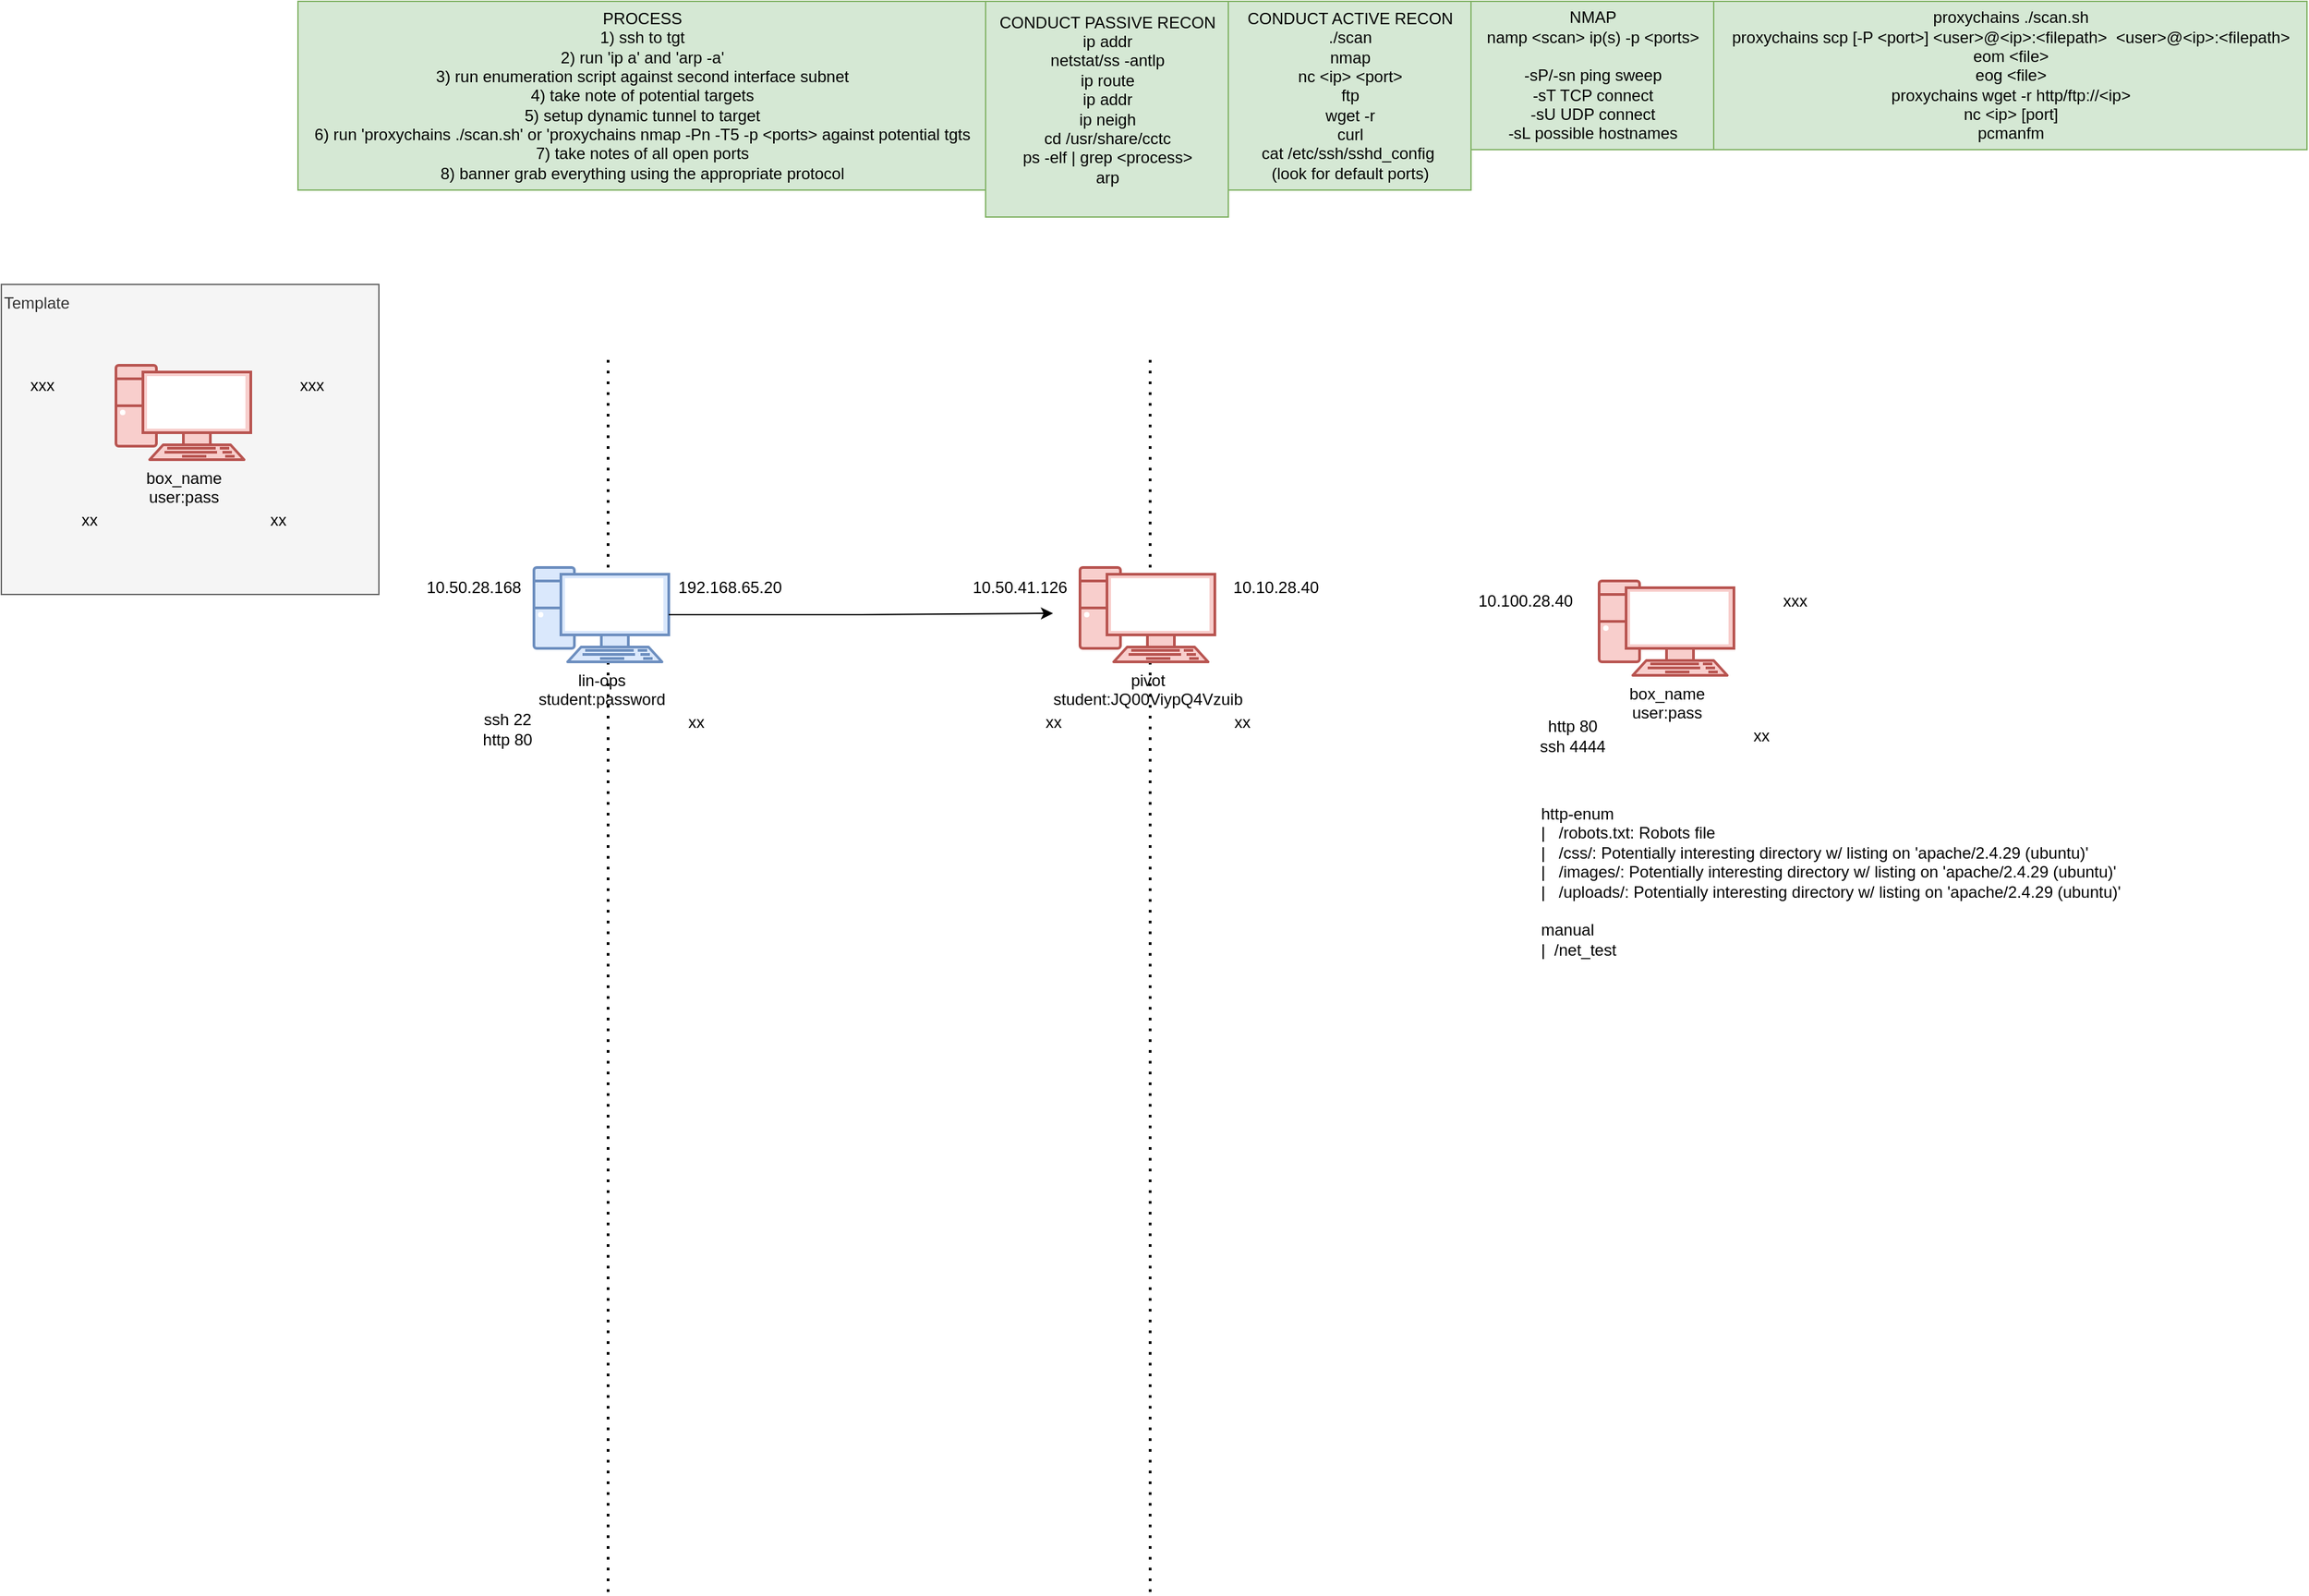 <mxfile version="24.6.4" type="github">
  <diagram name="Page-1" id="VbVQSW-pzx5cs7luFLMK">
    <mxGraphModel dx="2284" dy="1920" grid="1" gridSize="10" guides="1" tooltips="1" connect="1" arrows="1" fold="1" page="1" pageScale="1" pageWidth="850" pageHeight="1100" math="0" shadow="0">
      <root>
        <mxCell id="0" />
        <mxCell id="1" parent="0" />
        <mxCell id="yNn9Nx40JVCtOGWUXmXI-1" value="" style="endArrow=none;dashed=1;html=1;dashPattern=1 3;strokeWidth=2;rounded=0;" edge="1" parent="1">
          <mxGeometry width="50" height="50" relative="1" as="geometry">
            <mxPoint x="492" y="970" as="sourcePoint" />
            <mxPoint x="492" y="50" as="targetPoint" />
          </mxGeometry>
        </mxCell>
        <mxCell id="yNn9Nx40JVCtOGWUXmXI-2" value="" style="endArrow=none;dashed=1;html=1;dashPattern=1 3;strokeWidth=2;rounded=0;" edge="1" parent="1">
          <mxGeometry width="50" height="50" relative="1" as="geometry">
            <mxPoint x="90" y="970" as="sourcePoint" />
            <mxPoint x="90" y="50" as="targetPoint" />
          </mxGeometry>
        </mxCell>
        <mxCell id="yNn9Nx40JVCtOGWUXmXI-3" value="Template" style="whiteSpace=wrap;html=1;verticalAlign=top;align=left;fillColor=#f5f5f5;fontColor=#333333;strokeColor=#666666;" vertex="1" parent="1">
          <mxGeometry x="-360" width="280" height="230" as="geometry" />
        </mxCell>
        <mxCell id="yNn9Nx40JVCtOGWUXmXI-4" value="" style="group" vertex="1" connectable="0" parent="1">
          <mxGeometry y="190" width="230" height="155" as="geometry" />
        </mxCell>
        <mxCell id="yNn9Nx40JVCtOGWUXmXI-5" value="" style="group" vertex="1" connectable="0" parent="yNn9Nx40JVCtOGWUXmXI-4">
          <mxGeometry y="20" width="230" height="135" as="geometry" />
        </mxCell>
        <mxCell id="yNn9Nx40JVCtOGWUXmXI-6" value="lin-ops&lt;div&gt;student:password&lt;/div&gt;" style="verticalAlign=top;verticalLabelPosition=bottom;labelPosition=center;align=center;html=1;outlineConnect=0;fillColor=#dae8fc;strokeColor=#6c8ebf;gradientDirection=north;strokeWidth=2;shape=mxgraph.networks.pc;" vertex="1" parent="yNn9Nx40JVCtOGWUXmXI-5">
          <mxGeometry x="35" width="100" height="70" as="geometry" />
        </mxCell>
        <mxCell id="yNn9Nx40JVCtOGWUXmXI-7" value="ssh 22&lt;div&gt;http 80&lt;/div&gt;" style="text;html=1;align=center;verticalAlign=middle;resizable=0;points=[];autosize=1;strokeColor=none;fillColor=none;" vertex="1" parent="yNn9Nx40JVCtOGWUXmXI-5">
          <mxGeometry x="-15" y="100" width="60" height="40" as="geometry" />
        </mxCell>
        <mxCell id="yNn9Nx40JVCtOGWUXmXI-8" value="192.168.65.20" style="text;html=1;align=center;verticalAlign=middle;resizable=0;points=[];autosize=1;strokeColor=none;fillColor=none;" vertex="1" parent="yNn9Nx40JVCtOGWUXmXI-5">
          <mxGeometry x="130" width="100" height="30" as="geometry" />
        </mxCell>
        <mxCell id="yNn9Nx40JVCtOGWUXmXI-9" value="10.50.28.168" style="text;html=1;align=center;verticalAlign=middle;resizable=0;points=[];autosize=1;strokeColor=none;fillColor=none;" vertex="1" parent="yNn9Nx40JVCtOGWUXmXI-5">
          <mxGeometry x="-55" width="90" height="30" as="geometry" />
        </mxCell>
        <mxCell id="yNn9Nx40JVCtOGWUXmXI-10" value="xx" style="text;html=1;align=center;verticalAlign=middle;resizable=0;points=[];autosize=1;strokeColor=none;fillColor=none;" vertex="1" parent="yNn9Nx40JVCtOGWUXmXI-5">
          <mxGeometry x="135" y="100" width="40" height="30" as="geometry" />
        </mxCell>
        <mxCell id="yNn9Nx40JVCtOGWUXmXI-11" value="" style="group" vertex="1" connectable="0" parent="1">
          <mxGeometry x="405" y="190" width="225" height="150" as="geometry" />
        </mxCell>
        <mxCell id="yNn9Nx40JVCtOGWUXmXI-12" value="" style="group" vertex="1" connectable="0" parent="yNn9Nx40JVCtOGWUXmXI-11">
          <mxGeometry y="20" width="225" height="130" as="geometry" />
        </mxCell>
        <mxCell id="yNn9Nx40JVCtOGWUXmXI-13" value="&lt;div&gt;&lt;span style=&quot;color: rgba(0, 0, 0, 0); font-family: monospace; font-size: 0px; text-align: start; background-color: initial;&quot;&gt;%3CmxGraphModel%3E%3Croot%3E%3CmxCell%20id%3D%220%22%2F%3E%3CmxCell%20id%3D%221%22%20parent%3D%220%22%2F%3E%3CmxCell%20id%3D%222%22%20value%3D%22CONDUCT%20PASSIVE%20RECON%26lt%3Bdiv%26gt%3Bip%20addr%26lt%3B%2Fdiv%26gt%3B%26lt%3Bdiv%26gt%3Bnetstat%2Fss%20-antlp%26lt%3B%2Fdiv%26gt%3B%26lt%3Bdiv%26gt%3Bip%20route%26lt%3B%2Fdiv%26gt%3B%26lt%3Bdiv%26gt%3Bip%20addr%26lt%3B%2Fdiv%26gt%3B%26lt%3Bdiv%26gt%3Bip%20neigh%26lt%3B%2Fdiv%26gt%3B%26lt%3Bdiv%26gt%3Bcd%20%2Fusr%2Fshare%2Fcctc%26lt%3B%2Fdiv%26gt%3B%26lt%3Bdiv%26gt%3Bps%20-elf%20%7C%20grep%20%26amp%3Blt%3Bprocess%26amp%3Bgt%3B%26lt%3B%2Fdiv%26gt%3B%26lt%3Bdiv%26gt%3Barp%26lt%3B%2Fdiv%26gt%3B%26lt%3Bdiv%26gt%3B%26lt%3Bbr%26gt%3B%26lt%3B%2Fdiv%26gt%3B%22%20style%3D%22text%3Bhtml%3D1%3Balign%3Dcenter%3BverticalAlign%3Dmiddle%3Bresizable%3D0%3Bpoints%3D%5B%5D%3Bautosize%3D1%3BstrokeColor%3D%2382b366%3BfillColor%3D%23d5e8d4%3B%22%20vertex%3D%221%22%20parent%3D%221%22%3E%3CmxGeometry%20x%3D%22530%22%20y%3D%22-60%22%20width%3D%22180%22%20height%3D%22160%22%20as%3D%22geometry%22%2F%3E%3C%2FmxCell%3E%3CmxCell%20id%3D%223%22%20value%3D%22%26lt%3Bdiv%26gt%3BCONDUCT%20ACTIVE%20RECON%26lt%3B%2Fdiv%26gt%3B%26lt%3Bdiv%26gt%3B.%2Fscan%26lt%3B%2Fdiv%26gt%3B%26lt%3Bdiv%26gt%3Bnmap%26lt%3B%2Fdiv%26gt%3B%26lt%3Bdiv%26gt%3Bnc%20%26amp%3Blt%3Bip%26amp%3Bgt%3B%20%26amp%3Blt%3Bport%26amp%3Bgt%3B%26lt%3B%2Fdiv%26gt%3B%26lt%3Bdiv%26gt%3Bftp%26lt%3B%2Fdiv%26gt%3B%26lt%3Bdiv%26gt%3Bwget%20-r%26lt%3B%2Fdiv%26gt%3B%26lt%3Bdiv%26gt%3Bcurl%26lt%3B%2Fdiv%26gt%3B%26lt%3Bdiv%26gt%3Bcat%20%2Fetc%2Fssh%2Fsshd_config%26amp%3Bnbsp%3B%26lt%3B%2Fdiv%26gt%3B%26lt%3Bdiv%26gt%3B(look%20for%20default%20ports)%26lt%3B%2Fdiv%26gt%3B%22%20style%3D%22text%3Bhtml%3D1%3Balign%3Dcenter%3BverticalAlign%3Dmiddle%3Bresizable%3D0%3Bpoints%3D%5B%5D%3Bautosize%3D1%3BstrokeColor%3D%2382b366%3BfillColor%3D%23d5e8d4%3B%22%20vertex%3D%221%22%20parent%3D%221%22%3E%3CmxGeometry%20x%3D%22710%22%20y%3D%22-60%22%20width%3D%22180%22%20height%3D%22140%22%20as%3D%22geometry%22%2F%3E%3C%2FmxCell%3E%3CmxCell%20id%3D%224%22%20value%3D%22proxychains%20.%2Fscan.sh%26lt%3Bdiv%26gt%3Bproxychains%20scp%20%5B-P%20%26amp%3Blt%3Bport%26amp%3Bgt%3B%5D%20%26amp%3Blt%3Buser%26amp%3Bgt%3B%40%26amp%3Blt%3Bip%26amp%3Bgt%3B%3A%26amp%3Blt%3Bfilepath%26amp%3Bgt%3B%26amp%3Bnbsp%3B%20%26amp%3Blt%3Buser%26amp%3Bgt%3B%40%26amp%3Blt%3Bip%26amp%3Bgt%3B%3A%26amp%3Blt%3Bfilepath%26amp%3Bgt%3B%26lt%3B%2Fdiv%26gt%3B%26lt%3Bdiv%26gt%3Beom%20%26amp%3Blt%3Bfile%26amp%3Bgt%3B%26lt%3B%2Fdiv%26gt%3B%26lt%3Bdiv%26gt%3Beog%20%26amp%3Blt%3Bfile%26amp%3Bgt%3B%26lt%3B%2Fdiv%26gt%3B%26lt%3Bdiv%26gt%3Bproxychains%20wget%20-r%20http%2Fftp%3A%2F%2F%26amp%3Blt%3Bip%26amp%3Bgt%3B%26lt%3B%2Fdiv%26gt%3B%26lt%3Bdiv%26gt%3Bnc%20%26amp%3Blt%3Bip%26amp%3Bgt%3B%20%5Bport%5D%26lt%3B%2Fdiv%26gt%3B%26lt%3Bdiv%26gt%3Bpcmanfm%26lt%3B%2Fdiv%26gt%3B%22%20style%3D%22text%3Bhtml%3D1%3Balign%3Dcenter%3BverticalAlign%3Dmiddle%3Bresizable%3D0%3Bpoints%3D%5B%5D%3Bautosize%3D1%3BstrokeColor%3D%2382b366%3BfillColor%3D%23d5e8d4%3B%22%20vertex%3D%221%22%20parent%3D%221%22%3E%3CmxGeometry%20x%3D%221070%22%20y%3D%22-60%22%20width%3D%22440%22%20height%3D%22110%22%20as%3D%22geometry%22%2F%3E%3C%2FmxCell%3E%3CmxCell%20id%3D%225%22%20value%3D%22%26lt%3Bdiv%26gt%3BNMAP%26lt%3B%2Fdiv%26gt%3B%26lt%3Bdiv%26gt%3Bnamp%20%26amp%3Blt%3Bscan%26amp%3Bgt%3B%20ip(s)%20-p%20%26amp%3Blt%3Bports%26amp%3Bgt%3B%26lt%3B%2Fdiv%26gt%3B%26lt%3Bdiv%26gt%3B%26lt%3Bbr%26gt%3B%26lt%3B%2Fdiv%26gt%3B%26lt%3Bdiv%26gt%3B%26lt%3Bspan%20style%3D%26quot%3Bbackground-color%3A%20initial%3B%26quot%3B%26gt%3B-sP%2F-sn%20ping%20sweep%26lt%3B%2Fspan%26gt%3B%26lt%3Bbr%26gt%3B%26lt%3B%2Fdiv%26gt%3B%26lt%3Bdiv%26gt%3B-sT%20TCP%20connect%26lt%3B%2Fdiv%26gt%3B%26lt%3Bdiv%26gt%3B-sU%20UDP%20connect%26lt%3B%2Fdiv%26gt%3B%26lt%3Bdiv%26gt%3B-sL%20possible%20hostnames%26lt%3Bbr%26gt%3B%26lt%3B%2Fdiv%26gt%3B%22%20style%3D%22text%3Bhtml%3D1%3Balign%3Dcenter%3BverticalAlign%3Dmiddle%3Bresizable%3D0%3Bpoints%3D%5B%5D%3Bautosize%3D1%3BstrokeColor%3D%2382b366%3BfillColor%3D%23d5e8d4%3B%22%20vertex%3D%221%22%20parent%3D%221%22%3E%3CmxGeometry%20x%3D%22890%22%20y%3D%22-60%22%20width%3D%22180%22%20height%3D%22110%22%20as%3D%22geometry%22%2F%3E%3C%2FmxCell%3E%3CmxCell%20id%3D%226%22%20value%3D%22%26lt%3Bdiv%26gt%3BPROCESS%26lt%3B%2Fdiv%26gt%3B%26lt%3Bdiv%26gt%3B1)%20ssh%20to%20tgt%26lt%3B%2Fdiv%26gt%3B%26lt%3Bdiv%26gt%3B2)%20run%20&#39;ip%20a&#39;%20and%20&#39;arp%20-a&#39;%26lt%3B%2Fdiv%26gt%3B%26lt%3Bdiv%26gt%3B3)%20run%20enumeration%20script%20against%20second%20interface%20subnet%26lt%3B%2Fdiv%26gt%3B%26lt%3Bdiv%26gt%3B4)%20take%20note%20of%20potential%20targets%26lt%3B%2Fdiv%26gt%3B%26lt%3Bdiv%26gt%3B5)%20setup%20dynamic%20tunnel%20to%20target%26lt%3B%2Fdiv%26gt%3B%26lt%3Bdiv%26gt%3B6)%20run%20&#39;proxychains%20.%2Fscan.sh&#39;%20or%20&#39;proxychains%20nmap%20-Pn%20-T5%20-p%20%26amp%3Blt%3Bports%26amp%3Bgt%3B%20against%20potential%20tgts%26lt%3B%2Fdiv%26gt%3B%26lt%3Bdiv%26gt%3B7)%20take%20notes%20of%20all%20open%20ports%26lt%3B%2Fdiv%26gt%3B%26lt%3Bdiv%26gt%3B8)%20banner%20grab%20everything%20using%20the%20appropriate%20protocol%26lt%3B%2Fdiv%26gt%3B%22%20style%3D%22text%3Bhtml%3D1%3Balign%3Dcenter%3BverticalAlign%3Dmiddle%3Bresizable%3D0%3Bpoints%3D%5B%5D%3Bautosize%3D1%3BstrokeColor%3D%2382b366%3BfillColor%3D%23d5e8d4%3B%22%20vertex%3D%221%22%20parent%3D%221%22%3E%3CmxGeometry%20x%3D%2220%22%20y%3D%22-60%22%20width%3D%22510%22%20height%3D%22140%22%20as%3D%22geometry%22%2F%3E%3C%2FmxCell%3E%3C%2Froot%3E%3C%2FmxGraphModel%3E&lt;/span&gt;pivot&lt;/div&gt;&lt;div&gt;student:JQ00ViypQ4Vzuib&lt;/div&gt;" style="verticalAlign=top;verticalLabelPosition=bottom;labelPosition=center;align=center;html=1;outlineConnect=0;fillColor=#f8cecc;strokeColor=#b85450;gradientDirection=north;strokeWidth=2;shape=mxgraph.networks.pc;" vertex="1" parent="yNn9Nx40JVCtOGWUXmXI-12">
          <mxGeometry x="35" width="100" height="70" as="geometry" />
        </mxCell>
        <mxCell id="yNn9Nx40JVCtOGWUXmXI-14" value="xx" style="text;html=1;align=center;verticalAlign=middle;resizable=0;points=[];autosize=1;strokeColor=none;fillColor=none;" vertex="1" parent="yNn9Nx40JVCtOGWUXmXI-12">
          <mxGeometry x="-5" y="100" width="40" height="30" as="geometry" />
        </mxCell>
        <mxCell id="yNn9Nx40JVCtOGWUXmXI-15" value="10.10.28.40" style="text;html=1;align=center;verticalAlign=middle;resizable=0;points=[];autosize=1;strokeColor=none;fillColor=none;" vertex="1" parent="yNn9Nx40JVCtOGWUXmXI-12">
          <mxGeometry x="135" width="90" height="30" as="geometry" />
        </mxCell>
        <mxCell id="yNn9Nx40JVCtOGWUXmXI-16" value="10.50.41.126" style="text;html=1;align=center;verticalAlign=middle;resizable=0;points=[];autosize=1;strokeColor=none;fillColor=none;" vertex="1" parent="yNn9Nx40JVCtOGWUXmXI-12">
          <mxGeometry x="-55" width="90" height="30" as="geometry" />
        </mxCell>
        <mxCell id="yNn9Nx40JVCtOGWUXmXI-17" value="xx" style="text;html=1;align=center;verticalAlign=middle;resizable=0;points=[];autosize=1;strokeColor=none;fillColor=none;" vertex="1" parent="yNn9Nx40JVCtOGWUXmXI-12">
          <mxGeometry x="135" y="100" width="40" height="30" as="geometry" />
        </mxCell>
        <mxCell id="yNn9Nx40JVCtOGWUXmXI-18" style="edgeStyle=orthogonalEdgeStyle;rounded=0;orthogonalLoop=1;jettySize=auto;html=1;exitX=1;exitY=0.5;exitDx=0;exitDy=0;exitPerimeter=0;" edge="1" parent="1" source="yNn9Nx40JVCtOGWUXmXI-6">
          <mxGeometry relative="1" as="geometry">
            <mxPoint x="420" y="244" as="targetPoint" />
          </mxGeometry>
        </mxCell>
        <mxCell id="yNn9Nx40JVCtOGWUXmXI-19" value="" style="group" vertex="1" connectable="0" parent="1">
          <mxGeometry x="-350" y="40" width="265" height="150" as="geometry" />
        </mxCell>
        <mxCell id="yNn9Nx40JVCtOGWUXmXI-20" value="" style="group" vertex="1" connectable="0" parent="yNn9Nx40JVCtOGWUXmXI-19">
          <mxGeometry x="40" width="225" height="150" as="geometry" />
        </mxCell>
        <mxCell id="yNn9Nx40JVCtOGWUXmXI-21" value="" style="group" vertex="1" connectable="0" parent="yNn9Nx40JVCtOGWUXmXI-20">
          <mxGeometry y="20" width="225" height="130" as="geometry" />
        </mxCell>
        <mxCell id="yNn9Nx40JVCtOGWUXmXI-22" value="box_name&lt;div&gt;user:pass&lt;/div&gt;" style="verticalAlign=top;verticalLabelPosition=bottom;labelPosition=center;align=center;html=1;outlineConnect=0;fillColor=#f8cecc;strokeColor=#b85450;gradientDirection=north;strokeWidth=2;shape=mxgraph.networks.pc;" vertex="1" parent="yNn9Nx40JVCtOGWUXmXI-21">
          <mxGeometry x="35" width="100" height="70" as="geometry" />
        </mxCell>
        <mxCell id="yNn9Nx40JVCtOGWUXmXI-23" value="xx" style="text;html=1;align=center;verticalAlign=middle;resizable=0;points=[];autosize=1;strokeColor=none;fillColor=none;" vertex="1" parent="yNn9Nx40JVCtOGWUXmXI-21">
          <mxGeometry x="-5" y="100" width="40" height="30" as="geometry" />
        </mxCell>
        <mxCell id="yNn9Nx40JVCtOGWUXmXI-24" value="xxx" style="text;html=1;align=center;verticalAlign=middle;resizable=0;points=[];autosize=1;strokeColor=none;fillColor=none;" vertex="1" parent="yNn9Nx40JVCtOGWUXmXI-21">
          <mxGeometry x="160" width="40" height="30" as="geometry" />
        </mxCell>
        <mxCell id="yNn9Nx40JVCtOGWUXmXI-25" value="xx" style="text;html=1;align=center;verticalAlign=middle;resizable=0;points=[];autosize=1;strokeColor=none;fillColor=none;" vertex="1" parent="yNn9Nx40JVCtOGWUXmXI-21">
          <mxGeometry x="135" y="100" width="40" height="30" as="geometry" />
        </mxCell>
        <mxCell id="yNn9Nx40JVCtOGWUXmXI-26" value="xxx" style="text;html=1;align=center;verticalAlign=middle;resizable=0;points=[];autosize=1;strokeColor=none;fillColor=none;" vertex="1" parent="yNn9Nx40JVCtOGWUXmXI-19">
          <mxGeometry y="20" width="40" height="30" as="geometry" />
        </mxCell>
        <mxCell id="yNn9Nx40JVCtOGWUXmXI-27" value="CONDUCT PASSIVE RECON&lt;div&gt;ip addr&lt;/div&gt;&lt;div&gt;netstat/ss -antlp&lt;/div&gt;&lt;div&gt;ip route&lt;/div&gt;&lt;div&gt;ip addr&lt;/div&gt;&lt;div&gt;ip neigh&lt;/div&gt;&lt;div&gt;cd /usr/share/cctc&lt;/div&gt;&lt;div&gt;ps -elf | grep &amp;lt;process&amp;gt;&lt;/div&gt;&lt;div&gt;arp&lt;/div&gt;&lt;div&gt;&lt;br&gt;&lt;/div&gt;" style="text;html=1;align=center;verticalAlign=middle;resizable=0;points=[];autosize=1;strokeColor=#82b366;fillColor=#d5e8d4;" vertex="1" parent="1">
          <mxGeometry x="370" y="-210" width="180" height="160" as="geometry" />
        </mxCell>
        <mxCell id="yNn9Nx40JVCtOGWUXmXI-28" value="&lt;div&gt;CONDUCT ACTIVE RECON&lt;/div&gt;&lt;div&gt;./scan&lt;/div&gt;&lt;div&gt;nmap&lt;/div&gt;&lt;div&gt;nc &amp;lt;ip&amp;gt; &amp;lt;port&amp;gt;&lt;/div&gt;&lt;div&gt;ftp&lt;/div&gt;&lt;div&gt;wget -r&lt;/div&gt;&lt;div&gt;curl&lt;/div&gt;&lt;div&gt;cat /etc/ssh/sshd_config&amp;nbsp;&lt;/div&gt;&lt;div&gt;(look for default ports)&lt;/div&gt;" style="text;html=1;align=center;verticalAlign=middle;resizable=0;points=[];autosize=1;strokeColor=#82b366;fillColor=#d5e8d4;" vertex="1" parent="1">
          <mxGeometry x="550" y="-210" width="180" height="140" as="geometry" />
        </mxCell>
        <mxCell id="yNn9Nx40JVCtOGWUXmXI-29" value="proxychains ./scan.sh&lt;div&gt;proxychains scp [-P &amp;lt;port&amp;gt;] &amp;lt;user&amp;gt;@&amp;lt;ip&amp;gt;:&amp;lt;filepath&amp;gt;&amp;nbsp; &amp;lt;user&amp;gt;@&amp;lt;ip&amp;gt;:&amp;lt;filepath&amp;gt;&lt;/div&gt;&lt;div&gt;eom &amp;lt;file&amp;gt;&lt;/div&gt;&lt;div&gt;eog &amp;lt;file&amp;gt;&lt;/div&gt;&lt;div&gt;proxychains wget -r http/ftp://&amp;lt;ip&amp;gt;&lt;/div&gt;&lt;div&gt;nc &amp;lt;ip&amp;gt; [port]&lt;/div&gt;&lt;div&gt;pcmanfm&lt;/div&gt;" style="text;html=1;align=center;verticalAlign=middle;resizable=0;points=[];autosize=1;strokeColor=#82b366;fillColor=#d5e8d4;" vertex="1" parent="1">
          <mxGeometry x="910" y="-210" width="440" height="110" as="geometry" />
        </mxCell>
        <mxCell id="yNn9Nx40JVCtOGWUXmXI-30" value="&lt;div&gt;NMAP&lt;/div&gt;&lt;div&gt;namp &amp;lt;scan&amp;gt; ip(s) -p &amp;lt;ports&amp;gt;&lt;/div&gt;&lt;div&gt;&lt;br&gt;&lt;/div&gt;&lt;div&gt;&lt;span style=&quot;background-color: initial;&quot;&gt;-sP/-sn ping sweep&lt;/span&gt;&lt;br&gt;&lt;/div&gt;&lt;div&gt;-sT TCP connect&lt;/div&gt;&lt;div&gt;-sU UDP connect&lt;/div&gt;&lt;div&gt;-sL possible hostnames&lt;br&gt;&lt;/div&gt;" style="text;html=1;align=center;verticalAlign=middle;resizable=0;points=[];autosize=1;strokeColor=#82b366;fillColor=#d5e8d4;" vertex="1" parent="1">
          <mxGeometry x="730" y="-210" width="180" height="110" as="geometry" />
        </mxCell>
        <mxCell id="yNn9Nx40JVCtOGWUXmXI-31" value="&lt;div&gt;PROCESS&lt;/div&gt;&lt;div&gt;1) ssh to tgt&lt;/div&gt;&lt;div&gt;2) run &#39;ip a&#39; and &#39;arp -a&#39;&lt;/div&gt;&lt;div&gt;3) run enumeration script against second interface subnet&lt;/div&gt;&lt;div&gt;4) take note of potential targets&lt;/div&gt;&lt;div&gt;5) setup dynamic tunnel to target&lt;/div&gt;&lt;div&gt;6) run &#39;proxychains ./scan.sh&#39; or &#39;proxychains nmap -Pn -T5 -p &amp;lt;ports&amp;gt; against potential tgts&lt;/div&gt;&lt;div&gt;7) take notes of all open ports&lt;/div&gt;&lt;div&gt;8) banner grab everything using the appropriate protocol&lt;/div&gt;" style="text;html=1;align=center;verticalAlign=middle;resizable=0;points=[];autosize=1;strokeColor=#82b366;fillColor=#d5e8d4;" vertex="1" parent="1">
          <mxGeometry x="-140" y="-210" width="510" height="140" as="geometry" />
        </mxCell>
        <mxCell id="yNn9Nx40JVCtOGWUXmXI-32" value="" style="group" vertex="1" connectable="0" parent="1">
          <mxGeometry x="750" y="200" width="265" height="155" as="geometry" />
        </mxCell>
        <mxCell id="yNn9Nx40JVCtOGWUXmXI-33" value="" style="group" vertex="1" connectable="0" parent="yNn9Nx40JVCtOGWUXmXI-32">
          <mxGeometry x="40" width="225" height="155" as="geometry" />
        </mxCell>
        <mxCell id="yNn9Nx40JVCtOGWUXmXI-34" value="" style="group" vertex="1" connectable="0" parent="yNn9Nx40JVCtOGWUXmXI-33">
          <mxGeometry y="20" width="225" height="135" as="geometry" />
        </mxCell>
        <mxCell id="yNn9Nx40JVCtOGWUXmXI-35" value="box_name&lt;div&gt;user:pass&lt;/div&gt;" style="verticalAlign=top;verticalLabelPosition=bottom;labelPosition=center;align=center;html=1;outlineConnect=0;fillColor=#f8cecc;strokeColor=#b85450;gradientDirection=north;strokeWidth=2;shape=mxgraph.networks.pc;" vertex="1" parent="yNn9Nx40JVCtOGWUXmXI-34">
          <mxGeometry x="35" width="100" height="70" as="geometry" />
        </mxCell>
        <mxCell id="yNn9Nx40JVCtOGWUXmXI-36" value="http 80&lt;div&gt;ssh 4444&lt;/div&gt;" style="text;html=1;align=center;verticalAlign=middle;resizable=0;points=[];autosize=1;strokeColor=none;fillColor=none;" vertex="1" parent="yNn9Nx40JVCtOGWUXmXI-34">
          <mxGeometry x="-20" y="95" width="70" height="40" as="geometry" />
        </mxCell>
        <mxCell id="yNn9Nx40JVCtOGWUXmXI-37" value="xxx" style="text;html=1;align=center;verticalAlign=middle;resizable=0;points=[];autosize=1;strokeColor=none;fillColor=none;" vertex="1" parent="yNn9Nx40JVCtOGWUXmXI-34">
          <mxGeometry x="160" width="40" height="30" as="geometry" />
        </mxCell>
        <mxCell id="yNn9Nx40JVCtOGWUXmXI-38" value="xx" style="text;html=1;align=center;verticalAlign=middle;resizable=0;points=[];autosize=1;strokeColor=none;fillColor=none;" vertex="1" parent="yNn9Nx40JVCtOGWUXmXI-34">
          <mxGeometry x="135" y="100" width="40" height="30" as="geometry" />
        </mxCell>
        <mxCell id="yNn9Nx40JVCtOGWUXmXI-39" value="10.100.28.40" style="text;html=1;align=center;verticalAlign=middle;resizable=0;points=[];autosize=1;strokeColor=none;fillColor=none;" vertex="1" parent="yNn9Nx40JVCtOGWUXmXI-32">
          <mxGeometry x="-25" y="20" width="90" height="30" as="geometry" />
        </mxCell>
        <mxCell id="yNn9Nx40JVCtOGWUXmXI-40" value="&lt;div&gt;http-enum&lt;/div&gt;&lt;div&gt;|&amp;nbsp; &amp;nbsp;/robots.txt: Robots file&lt;/div&gt;&lt;div&gt;|&amp;nbsp; &amp;nbsp;/css/: Potentially interesting directory w/ listing on &#39;apache/2.4.29 (ubuntu)&#39;&lt;/div&gt;&lt;div&gt;|&amp;nbsp; &amp;nbsp;/images/: Potentially interesting directory w/ listing on &#39;apache/2.4.29 (ubuntu)&#39;&lt;/div&gt;&lt;div&gt;|&amp;nbsp; &amp;nbsp;/uploads/: Potentially interesting directory w/ listing on &#39;apache/2.4.29 (ubuntu)&#39;&lt;/div&gt;&lt;div&gt;&lt;br&gt;&lt;/div&gt;&lt;div&gt;manual&lt;/div&gt;&lt;div&gt;|&amp;nbsp; /net_test&lt;/div&gt;" style="text;html=1;align=left;verticalAlign=middle;resizable=0;points=[];autosize=1;strokeColor=none;fillColor=none;" vertex="1" parent="1">
          <mxGeometry x="780" y="378" width="450" height="130" as="geometry" />
        </mxCell>
      </root>
    </mxGraphModel>
  </diagram>
</mxfile>
